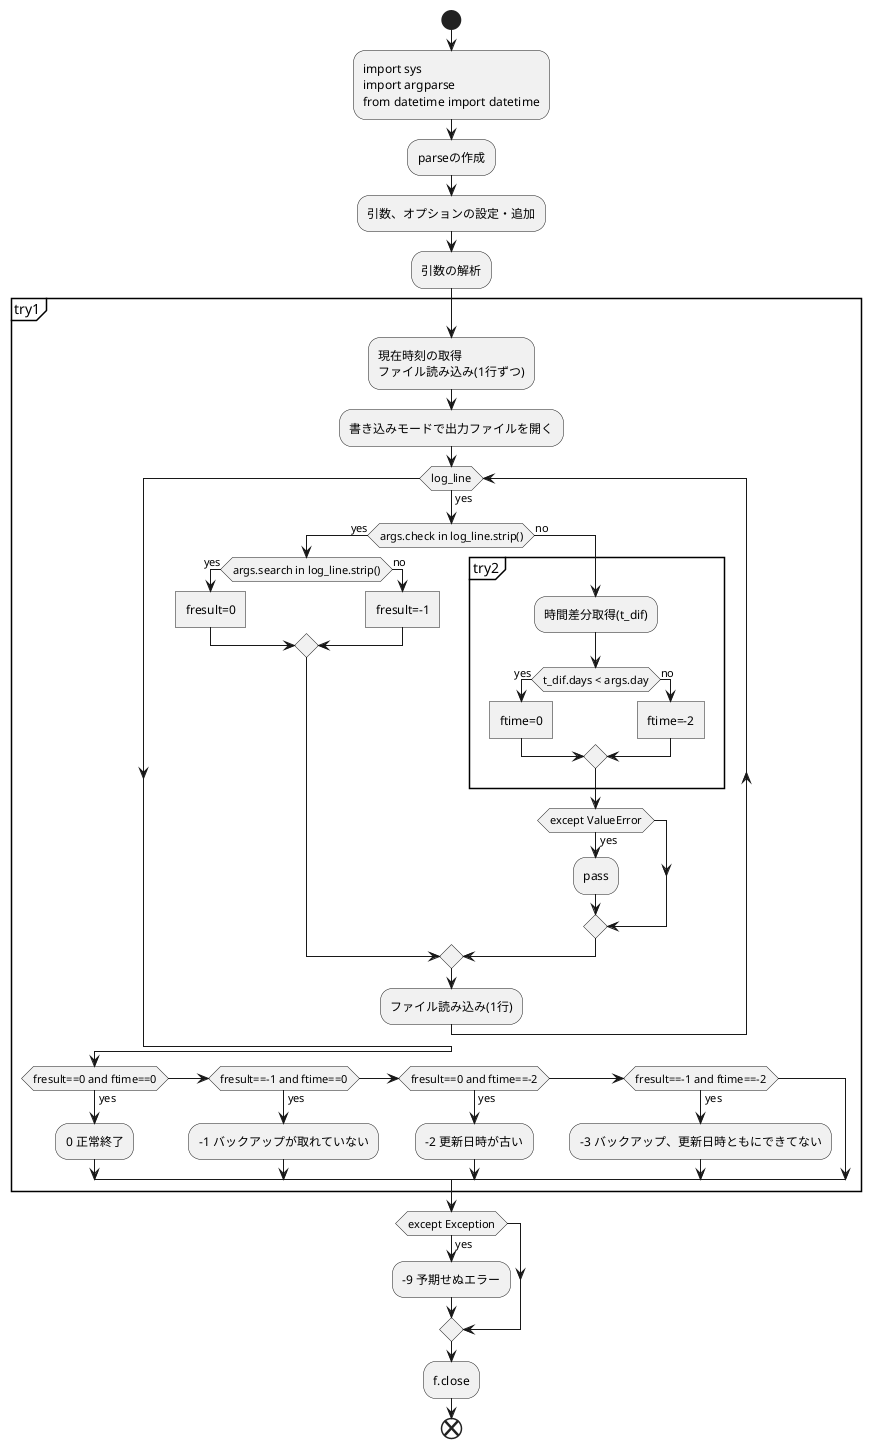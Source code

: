 @startuml
start

:import sys
import argparse
from datetime import datetime;

:parseの作成;

:引数、オプションの設定・追加;

:引数の解析;
partition try1{
:現在時刻の取得
ファイル読み込み(1行ずつ);

:書き込みモードで出力ファイルを開く;

while (log_line) is (yes)
 if (args.check in log_line.strip()) then (yes)
  if (args.search in log_line.strip()) then (yes)
   :fresult=0]
  else (no)
   :fresult=-1]
  endif
 else (no)
  partition try2{
   :時間差分取得(t_dif);
   if (t_dif.days < args.day) then (yes)
    :ftime=0]
   else (no)
    :ftime=-2]
   endif
  }
 if (except ValueError) then (yes)
  :pass;
 endif
 
 endif
 :ファイル読み込み(1行);
endwhile
if (fresult==0 and ftime==0) then (yes)
 :0 正常終了;
else if (fresult==-1 and ftime==0) then (yes)
 :-1 バックアップが取れていない;
else if (fresult==0 and ftime==-2) then (yes)
 :-2 更新日時が古い;
else if (fresult==-1 and ftime==-2) then (yes)
 :-3 バックアップ、更新日時ともにできてない;
endif
}
if (except Exception) then (yes)
 :-9 予期せぬエラー;
endif
:f.close;
end

@enduml
